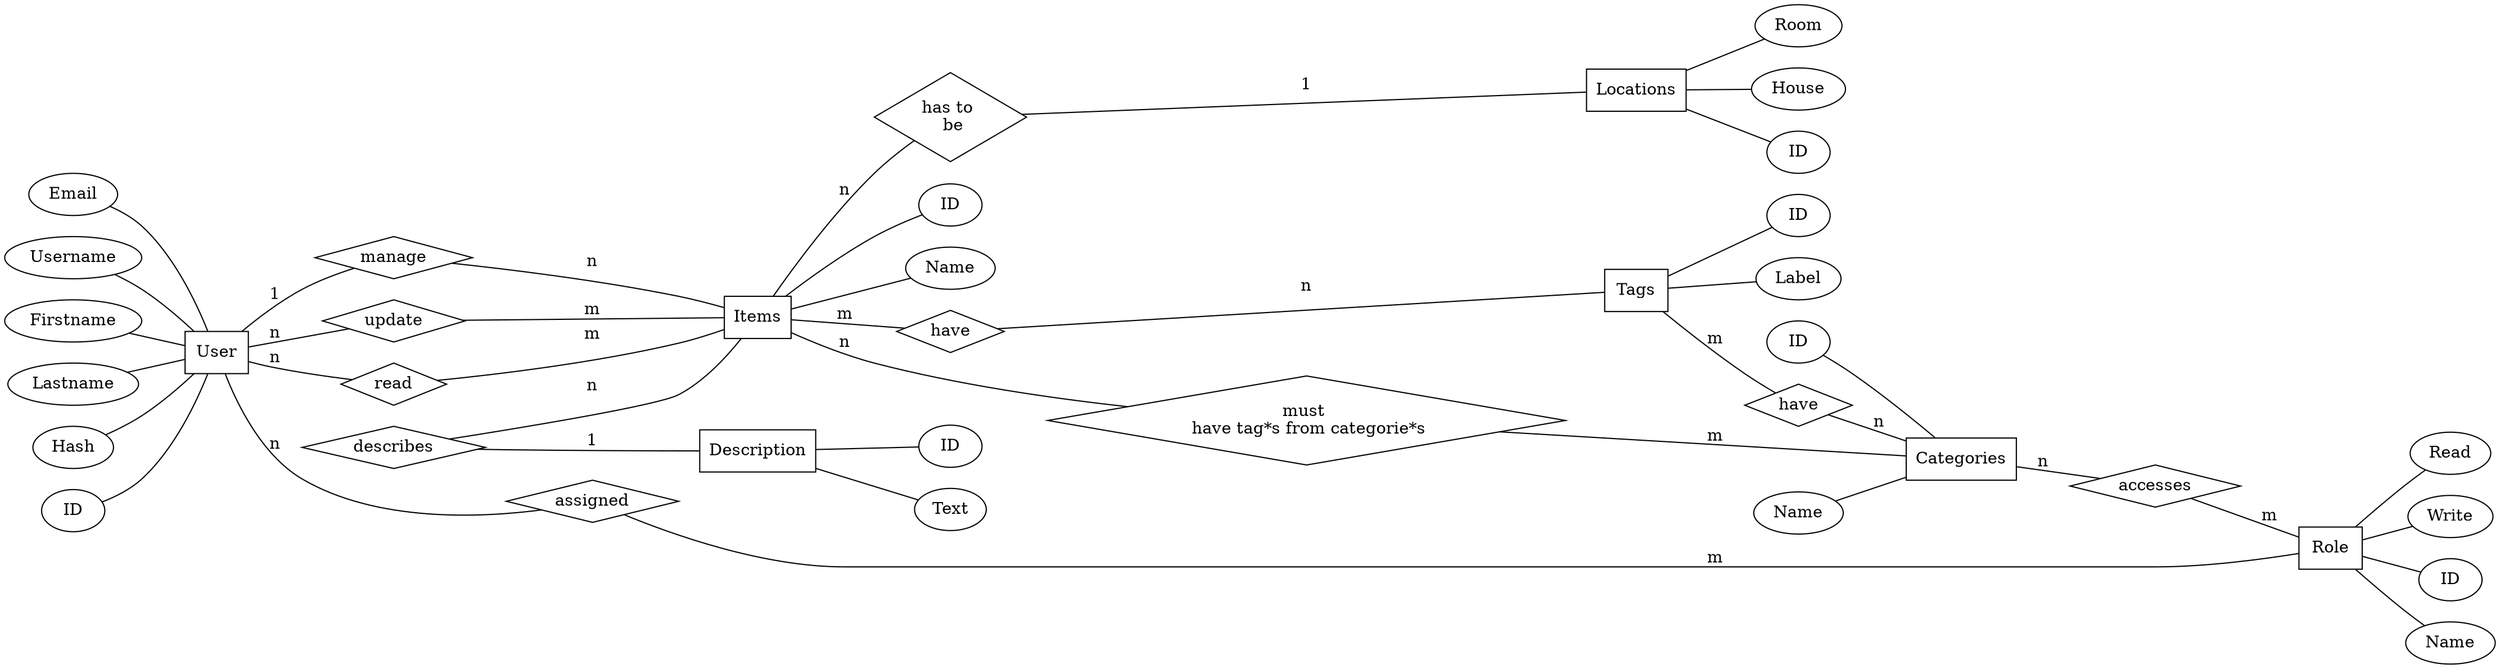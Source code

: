graph ERM {
 rankdir=LR;

# user -> item
    u_i_1 [label = "update", shape = "diamond"]
    u_i_2 [label = "read", shape = "diamond"]
    u_i_3 [label = "manage", shape = "diamond"]
    
# user -> role
    u_r_1  [label = "assigned", shape = "diamond"]
    
# have
    i_t_1 [label = "have", shape = "diamond"]
    t_c_1 [label = "have", shape = "diamond"]

    i_c_1 [label = "must \n have tag*s from categorie*s", shape = "diamond"]
    
    u_l_1 [label = "has to \n be", shape = "diamond"]
 
    co_i_1 [label = "describes", shape = "diamond"]
    
    c_r_1 [label = "accesses", shape = "diamond"]
 
    
# objekte

    User [shape = "box"]
    
    Items [shape = "box"]
    
    Locations [shape = "box"]
    
    Categories [shape = "box"]
    
    Tags [shape = "box"]
    
    Role [shape = "box"]
    
    Description [shape = "box"]


# Attribute
    
    #User
        u_Email [label = "Email"]
        u_userName [label = "Username"]
        u_firstName [label = "Firstname"]
        u_lastName [label = "Lastname"]
        u_hash [label = "Hash"]
        u_id [label = "ID"]
    
    #Items
        i_id [label = "ID"]
        i_name [label = "Name"]
        
    # Tags
        t_id [label = "ID"]
        # t_content [label = "content"] [color = "orange"]
        t_label [label = "Label"]
        
    # Categories
        c_name [label = "Name"]
        c_id [label = "ID"]
        
    #Description
        d_id [label = "ID"]
        d_text [label = "Text"]
        
    # Locations
        lo_id [label = "ID"]
        lo_Room [label = "Room"]
        lo_House [label = "House"]
    
# Relationships

    # u_i
        User -- u_i_1 [label = "n"]
        User -- u_i_2 [label = "n"]
        User -- u_i_3 [label = "1"]
    
        u_i_1 -- Items [label = "m"]
        u_i_2 -- Items [label = "m"]
        u_i_3 -- Items [label = "n"]
    
    # i_t
        Items -- i_t_1 [label = "m"]
        i_t_1 -- Tags [label = "n"]
        
    # i_c
        Items -- i_c_1 [label = "n"]
        i_c_1 -- Categories [label = "m"]
        
    # t_c
        Tags -- t_c_1 [label = "m"]
        t_c_1 -- Categories [label = "n"]
        
    # i_l
        Items -- u_l_1 [label = "n"]
        u_l_1 -- Locations [label = "1"]
        
    # u_r
        User -- u_r_1 [label = "n"]
        u_r_1 -- Role [label = "m"]
    
    # co_i
        co_i_1 -- Items [label = "n"]
        co_i_1 -- Description [label = "1"]
        
        
    # Role-Categories
        Categories -- c_r_1 [label = "n"]
        c_r_1 -- Role [label = "m"]
        
        

# Attribute zuweisen
    
    # User
        u_hash -- User
        u_Email -- User
        u_firstName -- User
        u_lastName -- User
        u_userName -- User
        u_id -- User
    
    # Items
        Items -- i_id
        Items -- i_name
        
    # Tags
        Tags -- t_id
        #Tags -- t_content 
        Tags -- t_label
        
    # Categories
        c_name -- Categories
        c_id -- Categories

    # Description
        Description -- d_id
        Description -- d_text

    # Locations
    
        Locations -- lo_id
        Locations -- lo_House
        Locations -- lo_Room
       # Locations -- Container
    # Role
    
        Role -- Read
        Role -- Write
        Role -- ID
        Role -- Name
        
}
